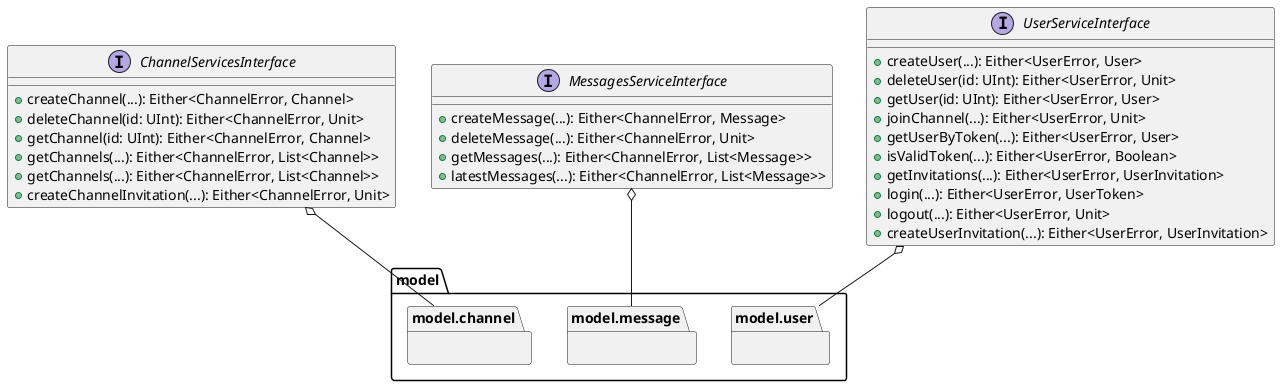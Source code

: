 @startuml

interface ChannelServicesInterface
{
    + createChannel(...): Either<ChannelError, Channel>
    + deleteChannel(id: UInt): Either<ChannelError, Unit>
    + getChannel(id: UInt): Either<ChannelError, Channel>
    + getChannels(...): Either<ChannelError, List<Channel>>
    + getChannels(...): Either<ChannelError, List<Channel>>
    + createChannelInvitation(...): Either<ChannelError, Unit>
}

interface MessagesServiceInterface
{
    + createMessage(...): Either<ChannelError, Message>
    + deleteMessage(...): Either<ChannelError, Unit>
    + getMessages(...): Either<ChannelError, List<Message>>
    + latestMessages(...): Either<ChannelError, List<Message>>
}

interface UserServiceInterface
{
    + createUser(...): Either<UserError, User>
    + deleteUser(id: UInt): Either<UserError, Unit>
    + getUser(id: UInt): Either<UserError, User>
    + joinChannel(...): Either<UserError, Unit>
    + getUserByToken(...): Either<UserError, User>
    + isValidToken(...): Either<UserError, Boolean>
    + getInvitations(...): Either<UserError, UserInvitation>
    + login(...): Either<UserError, UserToken>
    + logout(...): Either<UserError, Unit>
    + createUserInvitation(...): Either<UserError, UserInvitation>
}

namespace model.channel {}
namespace model.message {}
namespace model.user {}

ChannelServicesInterface o-- model.channel
MessagesServiceInterface o-- model.message
UserServiceInterface o-- model.user

@enduml
